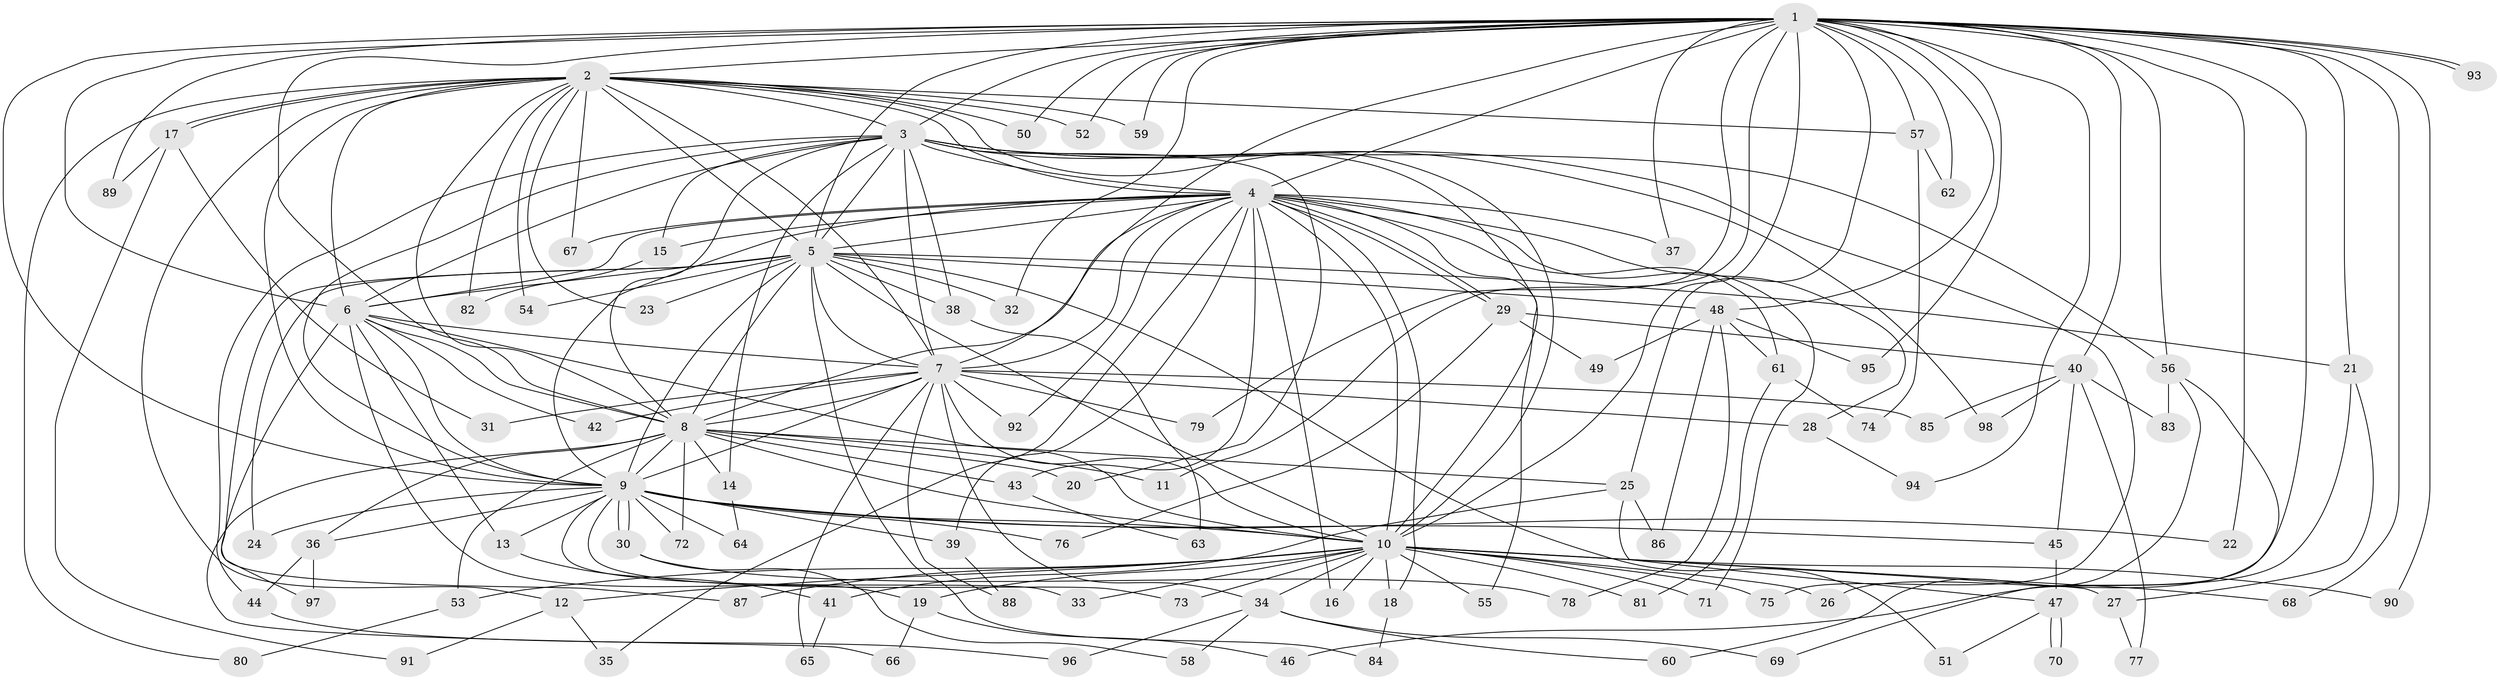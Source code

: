// coarse degree distribution, {23: 0.02040816326530612, 18: 0.04081632653061224, 13: 0.02040816326530612, 15: 0.04081632653061224, 2: 0.4489795918367347, 10: 0.02040816326530612, 6: 0.02040816326530612, 4: 0.10204081632653061, 5: 0.061224489795918366, 3: 0.12244897959183673, 9: 0.02040816326530612, 7: 0.04081632653061224, 1: 0.04081632653061224}
// Generated by graph-tools (version 1.1) at 2025/49/03/04/25 22:49:43]
// undirected, 98 vertices, 221 edges
graph export_dot {
  node [color=gray90,style=filled];
  1;
  2;
  3;
  4;
  5;
  6;
  7;
  8;
  9;
  10;
  11;
  12;
  13;
  14;
  15;
  16;
  17;
  18;
  19;
  20;
  21;
  22;
  23;
  24;
  25;
  26;
  27;
  28;
  29;
  30;
  31;
  32;
  33;
  34;
  35;
  36;
  37;
  38;
  39;
  40;
  41;
  42;
  43;
  44;
  45;
  46;
  47;
  48;
  49;
  50;
  51;
  52;
  53;
  54;
  55;
  56;
  57;
  58;
  59;
  60;
  61;
  62;
  63;
  64;
  65;
  66;
  67;
  68;
  69;
  70;
  71;
  72;
  73;
  74;
  75;
  76;
  77;
  78;
  79;
  80;
  81;
  82;
  83;
  84;
  85;
  86;
  87;
  88;
  89;
  90;
  91;
  92;
  93;
  94;
  95;
  96;
  97;
  98;
  1 -- 2;
  1 -- 3;
  1 -- 4;
  1 -- 5;
  1 -- 6;
  1 -- 7;
  1 -- 8;
  1 -- 9;
  1 -- 10;
  1 -- 11;
  1 -- 21;
  1 -- 22;
  1 -- 25;
  1 -- 26;
  1 -- 32;
  1 -- 37;
  1 -- 40;
  1 -- 48;
  1 -- 50;
  1 -- 52;
  1 -- 56;
  1 -- 57;
  1 -- 59;
  1 -- 62;
  1 -- 68;
  1 -- 79;
  1 -- 89;
  1 -- 90;
  1 -- 93;
  1 -- 93;
  1 -- 94;
  1 -- 95;
  2 -- 3;
  2 -- 4;
  2 -- 5;
  2 -- 6;
  2 -- 7;
  2 -- 8;
  2 -- 9;
  2 -- 10;
  2 -- 12;
  2 -- 17;
  2 -- 17;
  2 -- 23;
  2 -- 50;
  2 -- 52;
  2 -- 54;
  2 -- 57;
  2 -- 59;
  2 -- 67;
  2 -- 80;
  2 -- 82;
  3 -- 4;
  3 -- 5;
  3 -- 6;
  3 -- 7;
  3 -- 8;
  3 -- 9;
  3 -- 10;
  3 -- 14;
  3 -- 15;
  3 -- 20;
  3 -- 38;
  3 -- 44;
  3 -- 56;
  3 -- 75;
  3 -- 98;
  4 -- 5;
  4 -- 6;
  4 -- 7;
  4 -- 8;
  4 -- 9;
  4 -- 10;
  4 -- 15;
  4 -- 16;
  4 -- 18;
  4 -- 28;
  4 -- 29;
  4 -- 29;
  4 -- 35;
  4 -- 37;
  4 -- 39;
  4 -- 43;
  4 -- 55;
  4 -- 61;
  4 -- 67;
  4 -- 71;
  4 -- 92;
  5 -- 6;
  5 -- 7;
  5 -- 8;
  5 -- 9;
  5 -- 10;
  5 -- 21;
  5 -- 23;
  5 -- 24;
  5 -- 32;
  5 -- 38;
  5 -- 48;
  5 -- 51;
  5 -- 54;
  5 -- 84;
  5 -- 87;
  6 -- 7;
  6 -- 8;
  6 -- 9;
  6 -- 10;
  6 -- 13;
  6 -- 19;
  6 -- 42;
  6 -- 97;
  7 -- 8;
  7 -- 9;
  7 -- 10;
  7 -- 28;
  7 -- 31;
  7 -- 34;
  7 -- 42;
  7 -- 65;
  7 -- 79;
  7 -- 85;
  7 -- 88;
  7 -- 92;
  8 -- 9;
  8 -- 10;
  8 -- 11;
  8 -- 14;
  8 -- 20;
  8 -- 25;
  8 -- 36;
  8 -- 43;
  8 -- 53;
  8 -- 66;
  8 -- 72;
  9 -- 10;
  9 -- 13;
  9 -- 22;
  9 -- 24;
  9 -- 30;
  9 -- 30;
  9 -- 33;
  9 -- 36;
  9 -- 39;
  9 -- 45;
  9 -- 64;
  9 -- 72;
  9 -- 73;
  9 -- 76;
  10 -- 12;
  10 -- 16;
  10 -- 18;
  10 -- 19;
  10 -- 26;
  10 -- 27;
  10 -- 33;
  10 -- 34;
  10 -- 53;
  10 -- 55;
  10 -- 68;
  10 -- 71;
  10 -- 73;
  10 -- 75;
  10 -- 81;
  10 -- 87;
  10 -- 90;
  12 -- 35;
  12 -- 91;
  13 -- 41;
  14 -- 64;
  15 -- 82;
  17 -- 31;
  17 -- 89;
  17 -- 91;
  18 -- 84;
  19 -- 46;
  19 -- 66;
  21 -- 27;
  21 -- 46;
  25 -- 41;
  25 -- 47;
  25 -- 86;
  27 -- 77;
  28 -- 94;
  29 -- 40;
  29 -- 49;
  29 -- 76;
  30 -- 58;
  30 -- 78;
  34 -- 58;
  34 -- 60;
  34 -- 69;
  34 -- 96;
  36 -- 44;
  36 -- 97;
  38 -- 63;
  39 -- 88;
  40 -- 45;
  40 -- 77;
  40 -- 83;
  40 -- 85;
  40 -- 98;
  41 -- 65;
  43 -- 63;
  44 -- 96;
  45 -- 47;
  47 -- 51;
  47 -- 70;
  47 -- 70;
  48 -- 49;
  48 -- 61;
  48 -- 78;
  48 -- 86;
  48 -- 95;
  53 -- 80;
  56 -- 60;
  56 -- 69;
  56 -- 83;
  57 -- 62;
  57 -- 74;
  61 -- 74;
  61 -- 81;
}
